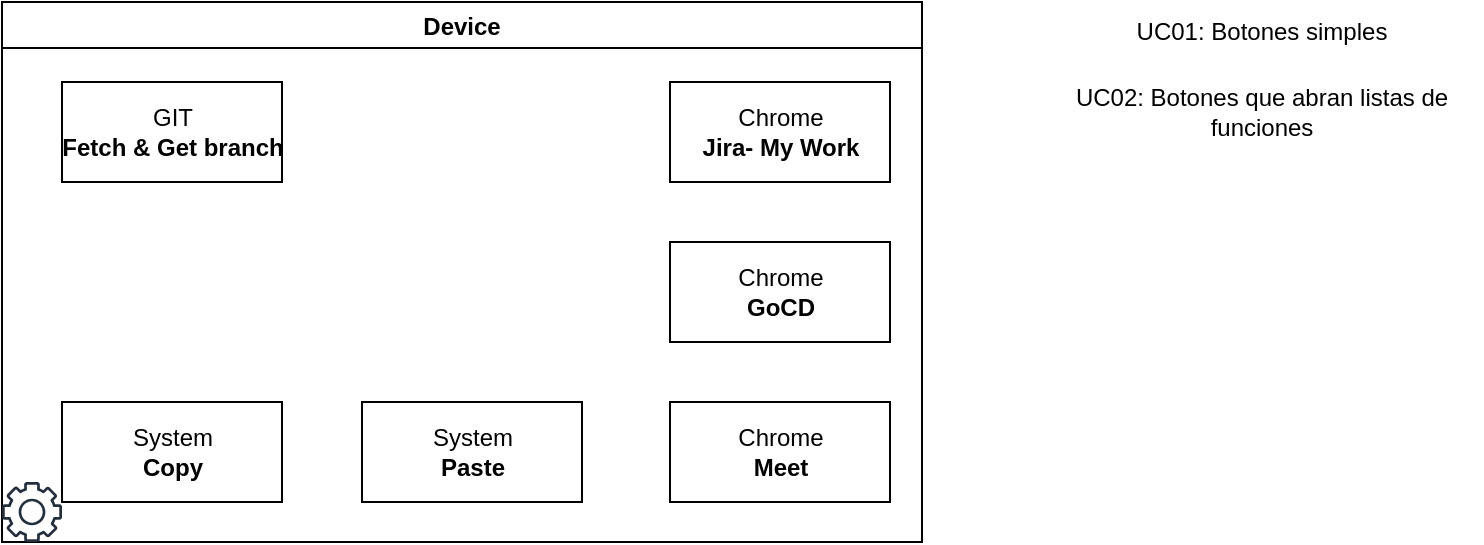 <mxfile version="15.5.9" type="github" pages="4"><diagram id="B45VEeB7_PNRaiaeE9ng" name="UI / Funcional"><mxGraphModel dx="2062" dy="791" grid="1" gridSize="10" guides="1" tooltips="1" connect="1" arrows="1" fold="1" page="1" pageScale="1" pageWidth="827" pageHeight="1169" math="0" shadow="0"><root><mxCell id="0"/><mxCell id="1" parent="0"/><mxCell id="hZwy68Us4qBSldcowbvE-1" value="Device" style="swimlane;" parent="1" vertex="1"><mxGeometry x="80" y="110" width="460" height="270" as="geometry"/></mxCell><mxCell id="hZwy68Us4qBSldcowbvE-10" value="GIT&lt;br&gt;&lt;b&gt;Fetch &amp;amp; Get branch&lt;br&gt;&lt;/b&gt;" style="html=1;verticalAlign=middle;" parent="hZwy68Us4qBSldcowbvE-1" vertex="1"><mxGeometry x="30" y="40" width="110" height="50" as="geometry"/></mxCell><mxCell id="hZwy68Us4qBSldcowbvE-11" value="Chrome&lt;br&gt;&lt;b&gt;Jira- My Work&lt;br&gt;&lt;/b&gt;" style="html=1;verticalAlign=middle;" parent="hZwy68Us4qBSldcowbvE-1" vertex="1"><mxGeometry x="334" y="40" width="110" height="50" as="geometry"/></mxCell><mxCell id="hZwy68Us4qBSldcowbvE-12" value="Chrome&lt;br&gt;&lt;b&gt;Meet&lt;br&gt;&lt;/b&gt;" style="html=1;verticalAlign=middle;" parent="hZwy68Us4qBSldcowbvE-1" vertex="1"><mxGeometry x="334" y="200" width="110" height="50" as="geometry"/></mxCell><mxCell id="hZwy68Us4qBSldcowbvE-13" value="Chrome&lt;br&gt;&lt;b&gt;GoCD&lt;br&gt;&lt;/b&gt;" style="html=1;verticalAlign=middle;" parent="hZwy68Us4qBSldcowbvE-1" vertex="1"><mxGeometry x="334" y="120" width="110" height="50" as="geometry"/></mxCell><mxCell id="hZwy68Us4qBSldcowbvE-14" value="" style="sketch=0;outlineConnect=0;fontColor=#232F3E;gradientColor=none;fillColor=#232F3E;strokeColor=none;dashed=0;verticalLabelPosition=bottom;verticalAlign=top;align=center;html=1;fontSize=12;fontStyle=0;aspect=fixed;pointerEvents=1;shape=mxgraph.aws4.gear;" parent="hZwy68Us4qBSldcowbvE-1" vertex="1"><mxGeometry y="240" width="30" height="30" as="geometry"/></mxCell><mxCell id="hZwy68Us4qBSldcowbvE-16" value="System&lt;br&gt;&lt;b&gt;Copy&lt;br&gt;&lt;/b&gt;" style="html=1;verticalAlign=middle;" parent="hZwy68Us4qBSldcowbvE-1" vertex="1"><mxGeometry x="30" y="200" width="110" height="50" as="geometry"/></mxCell><mxCell id="hZwy68Us4qBSldcowbvE-17" value="System&lt;br&gt;&lt;b&gt;Paste&lt;/b&gt;" style="html=1;verticalAlign=middle;" parent="hZwy68Us4qBSldcowbvE-1" vertex="1"><mxGeometry x="180" y="200" width="110" height="50" as="geometry"/></mxCell><mxCell id="hZwy68Us4qBSldcowbvE-18" value="&lt;div&gt;UC01: Botones simples&lt;/div&gt;" style="text;html=1;strokeColor=none;fillColor=none;align=center;verticalAlign=middle;whiteSpace=wrap;rounded=0;" parent="1" vertex="1"><mxGeometry x="600" y="110" width="220" height="30" as="geometry"/></mxCell><mxCell id="hZwy68Us4qBSldcowbvE-19" value="&lt;div&gt;UC02: Botones que abran listas de funciones&lt;br&gt;&lt;/div&gt;" style="text;html=1;strokeColor=none;fillColor=none;align=center;verticalAlign=middle;whiteSpace=wrap;rounded=0;" parent="1" vertex="1"><mxGeometry x="600" y="150" width="220" height="30" as="geometry"/></mxCell></root></mxGraphModel></diagram><diagram id="qgYE8NDGjpLolSQGo4uT" name="Architecture"><mxGraphModel dx="2062" dy="791" grid="1" gridSize="10" guides="1" tooltips="1" connect="1" arrows="1" fold="1" page="1" pageScale="1" pageWidth="827" pageHeight="1169" math="0" shadow="0"><root><mxCell id="yznTSF8DA-ejez9rujjh-0"/><mxCell id="yznTSF8DA-ejez9rujjh-1" parent="yznTSF8DA-ejez9rujjh-0"/><mxCell id="yznTSF8DA-ejez9rujjh-6" value="Commands" style="edgeStyle=orthogonalEdgeStyle;rounded=0;orthogonalLoop=1;jettySize=auto;html=1;startArrow=none;startFill=0;" edge="1" parent="yznTSF8DA-ejez9rujjh-1" source="yznTSF8DA-ejez9rujjh-2" target="yznTSF8DA-ejez9rujjh-3"><mxGeometry x="0.037" y="10" relative="1" as="geometry"><Array as="points"><mxPoint x="460" y="160"/><mxPoint x="460" y="160"/></Array><mxPoint as="offset"/></mxGeometry></mxCell><mxCell id="yznTSF8DA-ejez9rujjh-7" value="Events" style="edgeStyle=orthogonalEdgeStyle;rounded=0;orthogonalLoop=1;jettySize=auto;html=1;startArrow=none;startFill=0;" edge="1" parent="yznTSF8DA-ejez9rujjh-1"><mxGeometry x="-0.037" y="12" relative="1" as="geometry"><mxPoint x="570" y="268" as="sourcePoint"/><mxPoint x="300" y="268" as="targetPoint"/><Array as="points"><mxPoint x="500" y="268"/><mxPoint x="500" y="268"/></Array><mxPoint as="offset"/></mxGeometry></mxCell><mxCell id="yznTSF8DA-ejez9rujjh-4" value="" style="html=1;strokeWidth=1;shadow=0;dashed=0;shape=mxgraph.ios7.misc.bluetooth;fillColor=#007AFF;strokeColor=none;buttonText=;strokeColor2=#222222;fontColor=#222222;fontSize=8;verticalLabelPosition=bottom;verticalAlign=top;align=center;sketch=0;" vertex="1" parent="yznTSF8DA-ejez9rujjh-1"><mxGeometry x="400" y="180" width="76" height="70" as="geometry"/></mxCell><mxCell id="yznTSF8DA-ejez9rujjh-13" value="" style="group" vertex="1" connectable="0" parent="yznTSF8DA-ejez9rujjh-1"><mxGeometry x="40" y="140" width="260" height="150" as="geometry"/></mxCell><mxCell id="yznTSF8DA-ejez9rujjh-2" value="" style="verticalLabelPosition=bottom;verticalAlign=top;html=1;shadow=0;dashed=0;strokeWidth=1;shape=mxgraph.android.phone2;strokeColor=#c0c0c0;direction=south;" vertex="1" parent="yznTSF8DA-ejez9rujjh-13"><mxGeometry width="260" height="150" as="geometry"/></mxCell><mxCell id="yznTSF8DA-ejez9rujjh-9" value="" style="shape=image;html=1;verticalAlign=top;verticalLabelPosition=bottom;labelBackgroundColor=#ffffff;imageAspect=0;aspect=fixed;image=https://cdn3.iconfinder.com/data/icons/logos-brands-3/24/logo_brand_brands_logos_android-128.png" vertex="1" parent="yznTSF8DA-ejez9rujjh-13"><mxGeometry x="91" y="32" width="78" height="78" as="geometry"/></mxCell><mxCell id="yznTSF8DA-ejez9rujjh-14" value="" style="group" vertex="1" connectable="0" parent="yznTSF8DA-ejez9rujjh-1"><mxGeometry x="570" y="128.8" width="172.4" height="172.4" as="geometry"/></mxCell><mxCell id="yznTSF8DA-ejez9rujjh-3" value="" style="points=[];aspect=fixed;html=1;align=center;shadow=0;dashed=0;image;image=img/lib/allied_telesis/computer_and_terminals/Personal_Computer_with_Server.svg;" vertex="1" parent="yznTSF8DA-ejez9rujjh-14"><mxGeometry width="172.4" height="172.4" as="geometry"/></mxCell><mxCell id="yznTSF8DA-ejez9rujjh-10" value="" style="html=1;verticalLabelPosition=bottom;align=center;labelBackgroundColor=#ffffff;verticalAlign=top;strokeWidth=2;strokeColor=#0080F0;shadow=0;dashed=0;shape=mxgraph.ios7.icons.settings;" vertex="1" parent="yznTSF8DA-ejez9rujjh-14"><mxGeometry x="100" y="61.2" width="20" height="36" as="geometry"/></mxCell></root></mxGraphModel></diagram><diagram id="z4otOIRwb1HIQQQ8uCH9" name="Mobile client"><mxGraphModel dx="2062" dy="791" grid="1" gridSize="10" guides="1" tooltips="1" connect="1" arrows="1" fold="1" page="1" pageScale="1" pageWidth="827" pageHeight="1169" math="0" shadow="0"><root><mxCell id="y-KNTVyknxbmP20dAHwO-0"/><mxCell id="y-KNTVyknxbmP20dAHwO-1" parent="y-KNTVyknxbmP20dAHwO-0"/><mxCell id="j8PWmNGGuIgJj5plk9f0-0" value="&lt;h1&gt;Mobile client&lt;br&gt;&lt;/h1&gt;&lt;p&gt;The mobile client will be the application that connects to remove desktop targets, receives their available commands, renders them in a visually appealing way, and sends execution requests.&lt;/p&gt;" style="text;html=1;strokeColor=none;fillColor=none;spacing=5;spacingTop=-20;whiteSpace=wrap;overflow=hidden;rounded=0;" vertex="1" parent="y-KNTVyknxbmP20dAHwO-1"><mxGeometry x="40" y="40" width="720" height="200" as="geometry"/></mxCell><mxCell id="j8PWmNGGuIgJj5plk9f0-1" value="&lt;h1&gt;MVP Requirements&lt;br&gt;&lt;/h1&gt;&lt;ol&gt;&lt;li&gt;To be able to receive commands to be executed, and render their icons in a simple grid&lt;br&gt;&lt;/li&gt;&lt;li&gt;To be able to click on an icon to execute a command&lt;/li&gt;&lt;/ol&gt;" style="text;html=1;strokeColor=none;fillColor=none;spacing=5;spacingTop=-20;whiteSpace=wrap;overflow=hidden;rounded=0;" vertex="1" parent="y-KNTVyknxbmP20dAHwO-1"><mxGeometry x="40" y="240" width="730" height="120" as="geometry"/></mxCell></root></mxGraphModel></diagram><diagram id="sXvwM8xP-prR98uwChcA" name="Desktop target"><mxGraphModel dx="2062" dy="791" grid="1" gridSize="10" guides="1" tooltips="1" connect="1" arrows="1" fold="1" page="1" pageScale="1" pageWidth="827" pageHeight="1169" math="0" shadow="0"><root><mxCell id="jfRZh784PYk2haIZx6Mm-0"/><mxCell id="jfRZh784PYk2haIZx6Mm-1" parent="jfRZh784PYk2haIZx6Mm-0"/><mxCell id="jfRZh784PYk2haIZx6Mm-2" value="&lt;h1&gt;Desktop target&lt;br&gt;&lt;/h1&gt;&lt;p&gt;The desktop target will be the application which declares and defines all actions allowed to be executed by the mobile clients that connect to it. This has the following advantages:&lt;/p&gt;&lt;ul&gt;&lt;li&gt;Better usability as the desktop client can have a better UI to handle command definition&lt;/li&gt;&lt;li&gt;We can tailor the commands to the target platform, e.g. change how a window is selected in Windows vs Linux vs MacOS&lt;/li&gt;&lt;li&gt;We can improve security as the only allowed commands in a target system will be the ones configured on it, not the ones set in a potentially hostile mobile client, which would allow for undesired remote code execution.&lt;br&gt;&lt;/li&gt;&lt;/ul&gt;" style="text;html=1;strokeColor=none;fillColor=none;spacing=5;spacingTop=-20;whiteSpace=wrap;overflow=hidden;rounded=0;" vertex="1" parent="jfRZh784PYk2haIZx6Mm-1"><mxGeometry x="40" y="40" width="720" height="240" as="geometry"/></mxCell><mxCell id="-LwqtJBsbOWGIJa7YrEi-0" value="&lt;h1&gt;MVP Requirements&lt;br&gt;&lt;/h1&gt;&lt;ol&gt;&lt;li&gt;To be able to define commands to be executed&lt;/li&gt;&lt;li&gt;To be able to select an icon to represent the command&lt;/li&gt;&lt;li&gt;To be able to send the available command information to the mobile client through bluetooth&lt;/li&gt;&lt;li&gt;To be able to execute a command on request through bluetooth&lt;br&gt;&lt;/li&gt;&lt;/ol&gt;" style="text;html=1;strokeColor=none;fillColor=none;spacing=5;spacingTop=-20;whiteSpace=wrap;overflow=hidden;rounded=0;" vertex="1" parent="jfRZh784PYk2haIZx6Mm-1"><mxGeometry x="40" y="240" width="730" height="120" as="geometry"/></mxCell></root></mxGraphModel></diagram></mxfile>